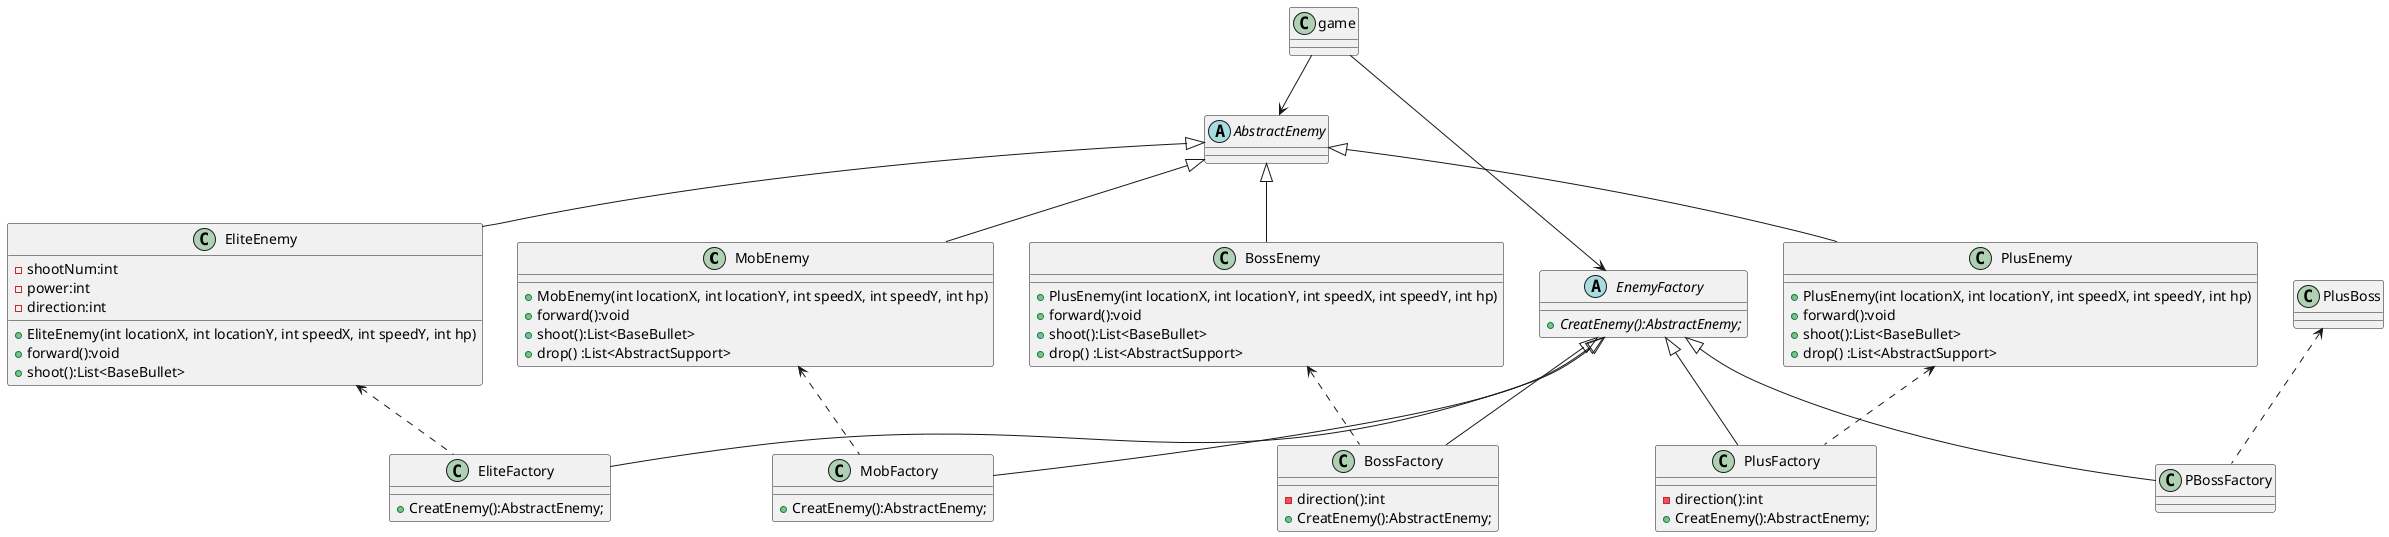  @startuml
'https://plantuml.com/sequence-diagram

class MobEnemy {
    + MobEnemy(int locationX, int locationY, int speedX, int speedY, int hp)
    + forward():void
    + shoot():List<BaseBullet>
    + drop() :List<AbstractSupport>
}
AbstractEnemy <|-- MobEnemy

class PlusEnemy{
    + PlusEnemy(int locationX, int locationY, int speedX, int speedY, int hp)
    + forward():void
    + shoot():List<BaseBullet>
    + drop() :List<AbstractSupport>
}
AbstractEnemy <|-- PlusEnemy

class EliteEnemy {
    - shootNum:int
    - power:int
    - direction:int
    + EliteEnemy(int locationX, int locationY, int speedX, int speedY, int hp)
    + forward():void
    + shoot():List<BaseBullet>
}
AbstractEnemy <|-- EliteEnemy

class BossEnemy{
    + PlusEnemy(int locationX, int locationY, int speedX, int speedY, int hp)
    + forward():void
    + shoot():List<BaseBullet>
    + drop() :List<AbstractSupport>
}
AbstractEnemy <|-- BossEnemy

class PlusBoss{

}

abstract class AbstractEnemy
{
}

abstract class EnemyFactory {
    +{abstract}CreatEnemy():AbstractEnemy;
}
class EliteFactory {
    +CreatEnemy():AbstractEnemy;
}
class MobFactory {
    +CreatEnemy():AbstractEnemy;
}
class PlusFactory{
    -direction():int
    +CreatEnemy():AbstractEnemy;
}
class BossFactory{
    -direction():int
    +CreatEnemy():AbstractEnemy;
}
class PBossFactory{}
MobEnemy <.. MobFactory
EliteEnemy <.. EliteFactory
PlusEnemy <.. PlusFactory
BossEnemy <.. BossFactory
PlusBoss <.. PBossFactory
EnemyFactory <|-- EliteFactory
EnemyFactory <|-- MobFactory
EnemyFactory <|-- PlusFactory
EnemyFactory <|-- PBossFactory
EnemyFactory <|-- BossFactory




class game{}
game --> AbstractEnemy
game --> EnemyFactory
@enduml